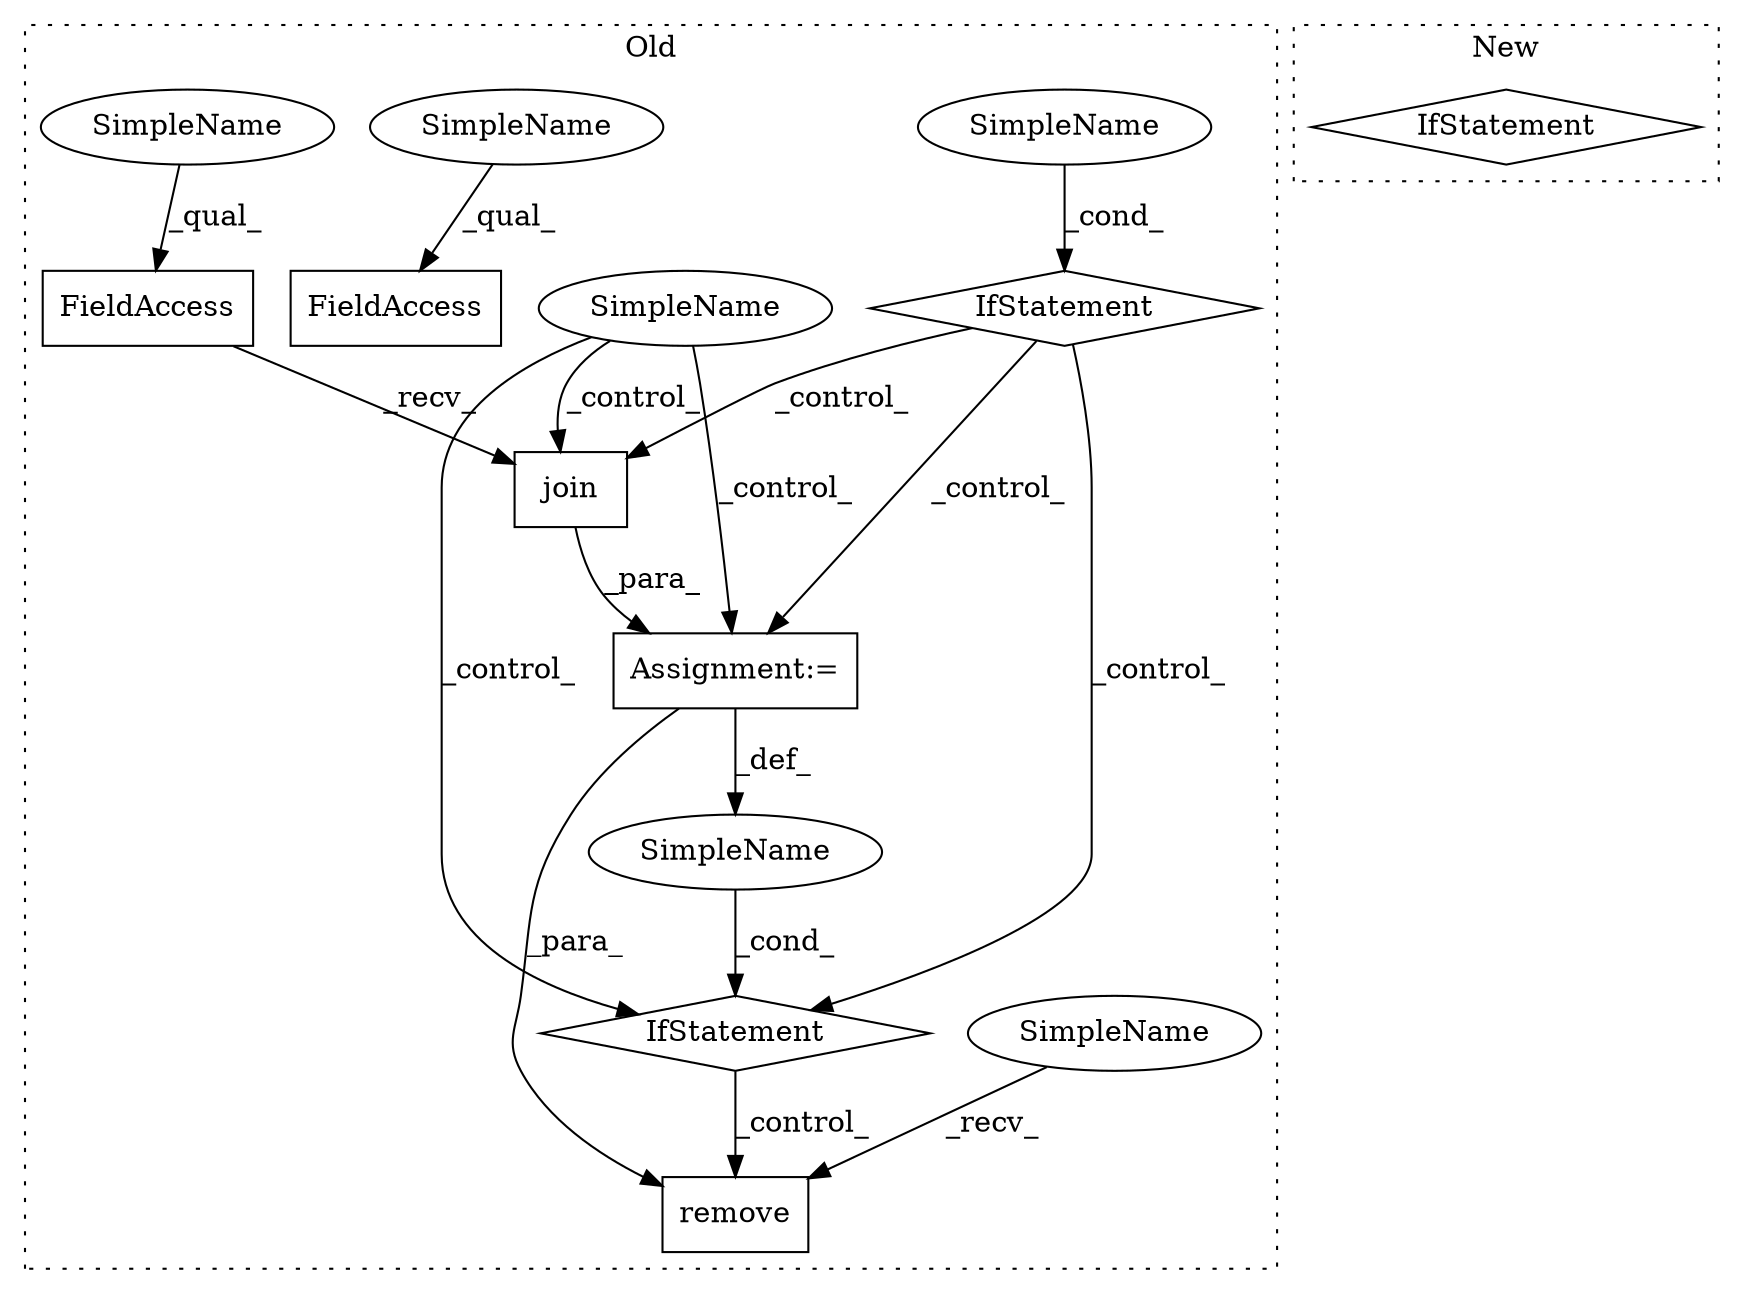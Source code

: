 digraph G {
subgraph cluster0 {
1 [label="remove" a="32" s="1009,1051" l="7,1" shape="box"];
3 [label="IfStatement" a="25" s="951,992" l="4,2" shape="diamond"];
4 [label="SimpleName" a="42" s="" l="" shape="ellipse"];
5 [label="SimpleName" a="42" s="" l="" shape="ellipse"];
6 [label="IfStatement" a="25" s="645,673" l="4,2" shape="diamond"];
7 [label="SimpleName" a="42" s="" l="" shape="ellipse"];
8 [label="Assignment:=" a="7" s="889" l="1" shape="box"];
9 [label="join" a="32" s="898,940" l="5,1" shape="box"];
10 [label="FieldAccess" a="22" s="890" l="7" shape="box"];
11 [label="FieldAccess" a="22" s="700" l="7" shape="box"];
12 [label="SimpleName" a="42" s="1006" l="2" shape="ellipse"];
13 [label="SimpleName" a="42" s="700" l="2" shape="ellipse"];
14 [label="SimpleName" a="42" s="890" l="2" shape="ellipse"];
label = "Old";
style="dotted";
}
subgraph cluster1 {
2 [label="IfStatement" a="25" s="507,535" l="4,2" shape="diamond"];
label = "New";
style="dotted";
}
3 -> 1 [label="_control_"];
4 -> 3 [label="_cond_"];
5 -> 6 [label="_cond_"];
6 -> 9 [label="_control_"];
6 -> 8 [label="_control_"];
6 -> 3 [label="_control_"];
7 -> 8 [label="_control_"];
7 -> 9 [label="_control_"];
7 -> 3 [label="_control_"];
8 -> 1 [label="_para_"];
8 -> 4 [label="_def_"];
9 -> 8 [label="_para_"];
10 -> 9 [label="_recv_"];
12 -> 1 [label="_recv_"];
13 -> 11 [label="_qual_"];
14 -> 10 [label="_qual_"];
}